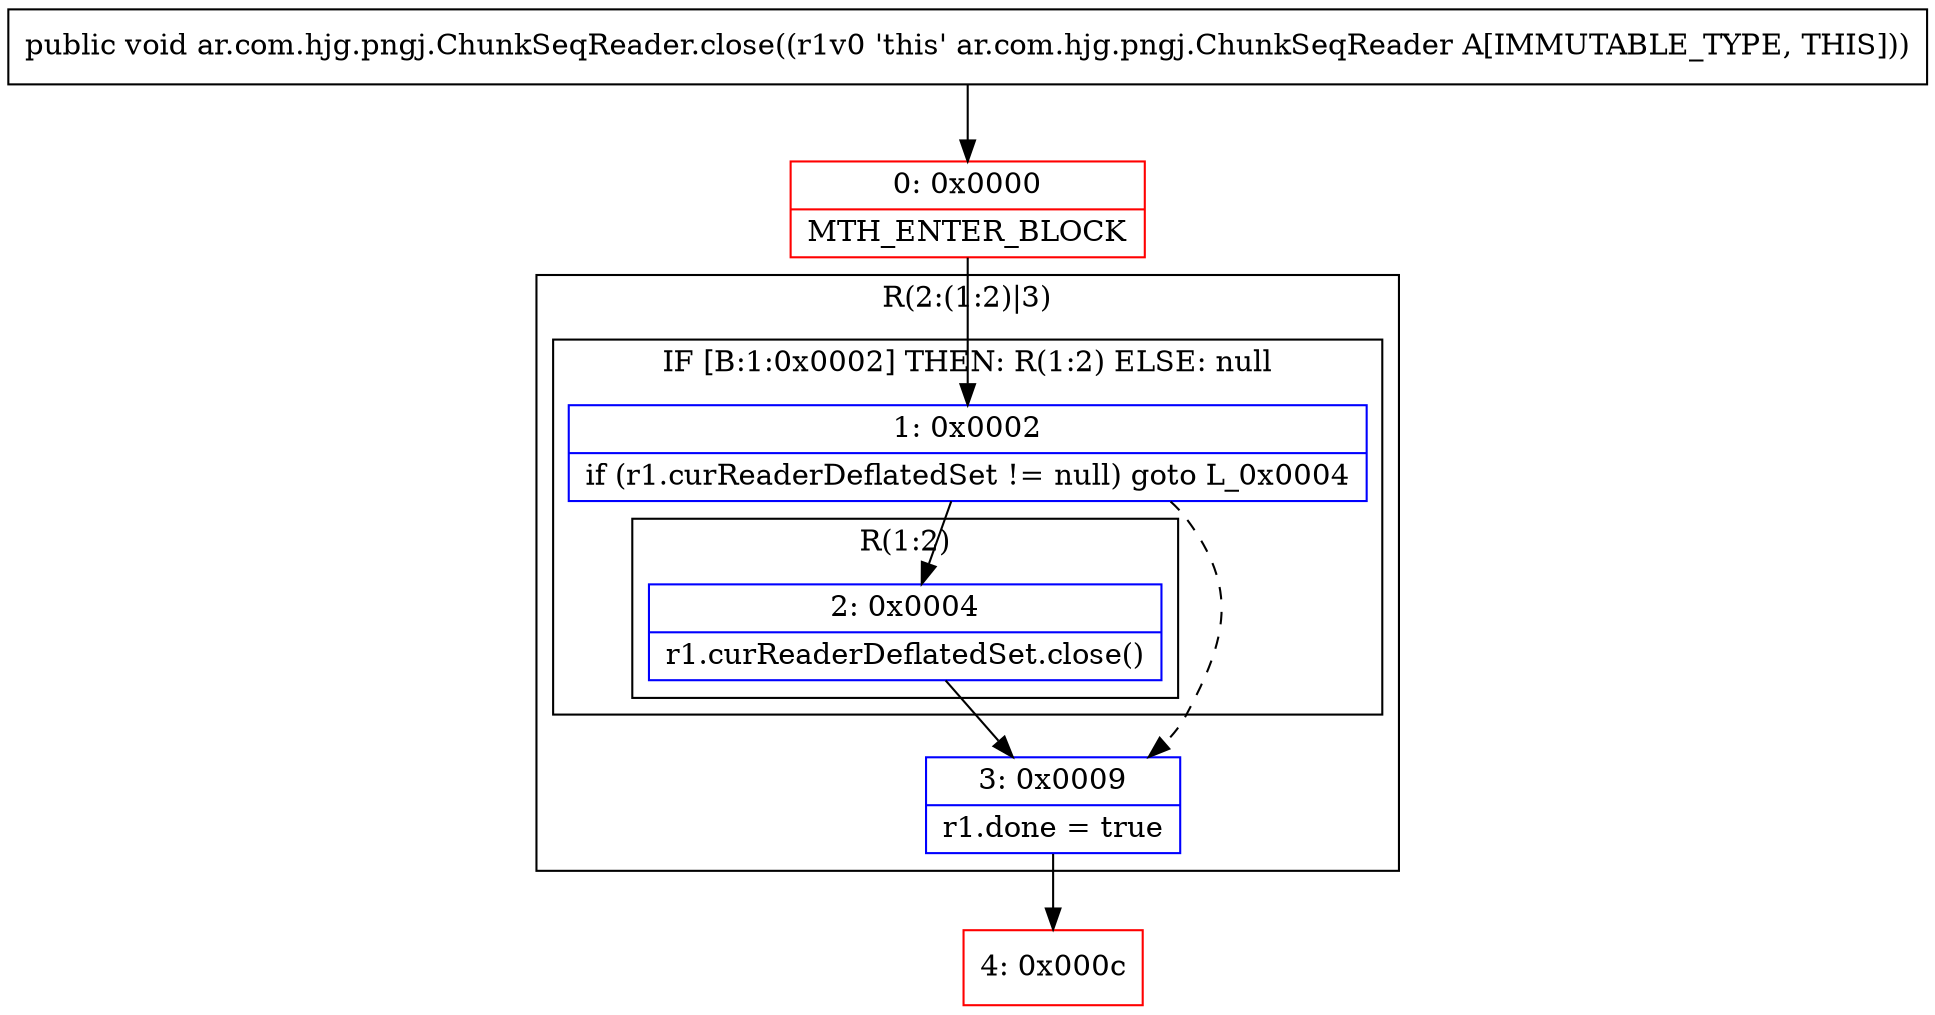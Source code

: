 digraph "CFG forar.com.hjg.pngj.ChunkSeqReader.close()V" {
subgraph cluster_Region_788042760 {
label = "R(2:(1:2)|3)";
node [shape=record,color=blue];
subgraph cluster_IfRegion_1629840735 {
label = "IF [B:1:0x0002] THEN: R(1:2) ELSE: null";
node [shape=record,color=blue];
Node_1 [shape=record,label="{1\:\ 0x0002|if (r1.curReaderDeflatedSet != null) goto L_0x0004\l}"];
subgraph cluster_Region_498165593 {
label = "R(1:2)";
node [shape=record,color=blue];
Node_2 [shape=record,label="{2\:\ 0x0004|r1.curReaderDeflatedSet.close()\l}"];
}
}
Node_3 [shape=record,label="{3\:\ 0x0009|r1.done = true\l}"];
}
Node_0 [shape=record,color=red,label="{0\:\ 0x0000|MTH_ENTER_BLOCK\l}"];
Node_4 [shape=record,color=red,label="{4\:\ 0x000c}"];
MethodNode[shape=record,label="{public void ar.com.hjg.pngj.ChunkSeqReader.close((r1v0 'this' ar.com.hjg.pngj.ChunkSeqReader A[IMMUTABLE_TYPE, THIS])) }"];
MethodNode -> Node_0;
Node_1 -> Node_2;
Node_1 -> Node_3[style=dashed];
Node_2 -> Node_3;
Node_3 -> Node_4;
Node_0 -> Node_1;
}

